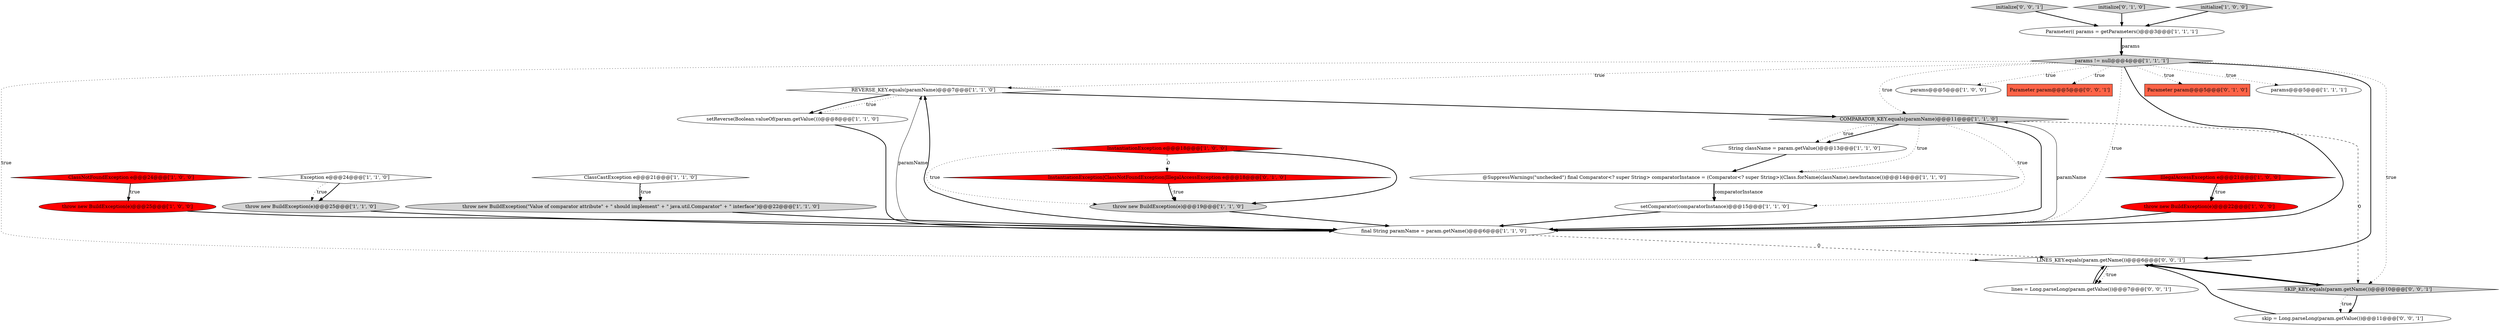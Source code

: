 digraph {
13 [style = filled, label = "Parameter(( params = getParameters()@@@3@@@['1', '1', '1']", fillcolor = white, shape = ellipse image = "AAA0AAABBB1BBB"];
0 [style = filled, label = "String className = param.getValue()@@@13@@@['1', '1', '0']", fillcolor = white, shape = ellipse image = "AAA0AAABBB1BBB"];
6 [style = filled, label = "ClassCastException e@@@21@@@['1', '1', '0']", fillcolor = white, shape = diamond image = "AAA0AAABBB1BBB"];
23 [style = filled, label = "InstantiationException|ClassNotFoundException|IllegalAccessException e@@@18@@@['0', '1', '0']", fillcolor = red, shape = diamond image = "AAA1AAABBB2BBB"];
12 [style = filled, label = "throw new BuildException(e)@@@25@@@['1', '1', '0']", fillcolor = lightgray, shape = ellipse image = "AAA0AAABBB1BBB"];
25 [style = filled, label = "LINES_KEY.equals(param.getName())@@@6@@@['0', '0', '1']", fillcolor = white, shape = diamond image = "AAA0AAABBB3BBB"];
28 [style = filled, label = "SKIP_KEY.equals(param.getName())@@@10@@@['0', '0', '1']", fillcolor = lightgray, shape = diamond image = "AAA0AAABBB3BBB"];
8 [style = filled, label = "params@@@5@@@['1', '0', '0']", fillcolor = white, shape = ellipse image = "AAA0AAABBB1BBB"];
11 [style = filled, label = "params != null@@@4@@@['1', '1', '1']", fillcolor = lightgray, shape = diamond image = "AAA0AAABBB1BBB"];
27 [style = filled, label = "lines = Long.parseLong(param.getValue())@@@7@@@['0', '0', '1']", fillcolor = white, shape = ellipse image = "AAA0AAABBB3BBB"];
26 [style = filled, label = "Parameter param@@@5@@@['0', '0', '1']", fillcolor = tomato, shape = box image = "AAA0AAABBB3BBB"];
14 [style = filled, label = "REVERSE_KEY.equals(paramName)@@@7@@@['1', '1', '0']", fillcolor = white, shape = diamond image = "AAA0AAABBB1BBB"];
30 [style = filled, label = "initialize['0', '0', '1']", fillcolor = lightgray, shape = diamond image = "AAA0AAABBB3BBB"];
4 [style = filled, label = "@SuppressWarnings(\"unchecked\") final Comparator<? super String> comparatorInstance = (Comparator<? super String>)(Class.forName(className).newInstance())@@@14@@@['1', '1', '0']", fillcolor = white, shape = ellipse image = "AAA0AAABBB1BBB"];
15 [style = filled, label = "throw new BuildException(\"Value of comparator attribute\" + \" should implement\" + \" java.util.Comparator\" + \" interface\")@@@22@@@['1', '1', '0']", fillcolor = lightgray, shape = ellipse image = "AAA0AAABBB1BBB"];
1 [style = filled, label = "Exception e@@@24@@@['1', '1', '0']", fillcolor = white, shape = diamond image = "AAA0AAABBB1BBB"];
3 [style = filled, label = "ClassNotFoundException e@@@24@@@['1', '0', '0']", fillcolor = red, shape = diamond image = "AAA1AAABBB1BBB"];
16 [style = filled, label = "COMPARATOR_KEY.equals(paramName)@@@11@@@['1', '1', '0']", fillcolor = lightgray, shape = diamond image = "AAA0AAABBB1BBB"];
24 [style = filled, label = "initialize['0', '1', '0']", fillcolor = lightgray, shape = diamond image = "AAA0AAABBB2BBB"];
10 [style = filled, label = "throw new BuildException(e)@@@19@@@['1', '1', '0']", fillcolor = lightgray, shape = ellipse image = "AAA0AAABBB1BBB"];
22 [style = filled, label = "Parameter param@@@5@@@['0', '1', '0']", fillcolor = tomato, shape = box image = "AAA0AAABBB2BBB"];
17 [style = filled, label = "IllegalAccessException e@@@21@@@['1', '0', '0']", fillcolor = red, shape = diamond image = "AAA1AAABBB1BBB"];
2 [style = filled, label = "throw new BuildException(e)@@@22@@@['1', '0', '0']", fillcolor = red, shape = ellipse image = "AAA1AAABBB1BBB"];
19 [style = filled, label = "InstantiationException e@@@18@@@['1', '0', '0']", fillcolor = red, shape = diamond image = "AAA1AAABBB1BBB"];
5 [style = filled, label = "setReverse(Boolean.valueOf(param.getValue()))@@@8@@@['1', '1', '0']", fillcolor = white, shape = ellipse image = "AAA0AAABBB1BBB"];
18 [style = filled, label = "params@@@5@@@['1', '1', '1']", fillcolor = white, shape = ellipse image = "AAA0AAABBB1BBB"];
29 [style = filled, label = "skip = Long.parseLong(param.getValue())@@@11@@@['0', '0', '1']", fillcolor = white, shape = ellipse image = "AAA0AAABBB3BBB"];
7 [style = filled, label = "initialize['1', '0', '0']", fillcolor = lightgray, shape = diamond image = "AAA0AAABBB1BBB"];
21 [style = filled, label = "setComparator(comparatorInstance)@@@15@@@['1', '1', '0']", fillcolor = white, shape = ellipse image = "AAA0AAABBB1BBB"];
20 [style = filled, label = "throw new BuildException(e)@@@25@@@['1', '0', '0']", fillcolor = red, shape = ellipse image = "AAA1AAABBB1BBB"];
9 [style = filled, label = "final String paramName = param.getName()@@@6@@@['1', '1', '0']", fillcolor = white, shape = ellipse image = "AAA0AAABBB1BBB"];
7->13 [style = bold, label=""];
14->16 [style = bold, label=""];
28->29 [style = bold, label=""];
19->10 [style = dotted, label="true"];
16->0 [style = bold, label=""];
25->28 [style = bold, label=""];
30->13 [style = bold, label=""];
5->9 [style = bold, label=""];
20->9 [style = bold, label=""];
9->14 [style = solid, label="paramName"];
11->14 [style = dotted, label="true"];
4->21 [style = bold, label=""];
29->25 [style = bold, label=""];
19->10 [style = bold, label=""];
11->9 [style = dotted, label="true"];
24->13 [style = bold, label=""];
9->16 [style = solid, label="paramName"];
2->9 [style = bold, label=""];
11->18 [style = dotted, label="true"];
11->9 [style = bold, label=""];
12->9 [style = bold, label=""];
16->4 [style = dotted, label="true"];
13->11 [style = bold, label=""];
11->22 [style = dotted, label="true"];
6->15 [style = bold, label=""];
11->26 [style = dotted, label="true"];
4->21 [style = solid, label="comparatorInstance"];
28->29 [style = dotted, label="true"];
25->27 [style = bold, label=""];
21->9 [style = bold, label=""];
3->20 [style = bold, label=""];
14->5 [style = dotted, label="true"];
23->10 [style = dotted, label="true"];
11->25 [style = dotted, label="true"];
16->0 [style = dotted, label="true"];
17->2 [style = bold, label=""];
19->23 [style = dashed, label="0"];
0->4 [style = bold, label=""];
15->9 [style = bold, label=""];
1->12 [style = dotted, label="true"];
9->25 [style = dashed, label="0"];
9->14 [style = bold, label=""];
1->12 [style = bold, label=""];
23->10 [style = bold, label=""];
28->25 [style = bold, label=""];
11->16 [style = dotted, label="true"];
16->21 [style = dotted, label="true"];
11->28 [style = dotted, label="true"];
11->8 [style = dotted, label="true"];
10->9 [style = bold, label=""];
17->2 [style = dotted, label="true"];
13->11 [style = solid, label="params"];
25->27 [style = dotted, label="true"];
16->28 [style = dashed, label="0"];
27->25 [style = bold, label=""];
16->9 [style = bold, label=""];
11->25 [style = bold, label=""];
3->20 [style = dotted, label="true"];
14->5 [style = bold, label=""];
6->15 [style = dotted, label="true"];
}
